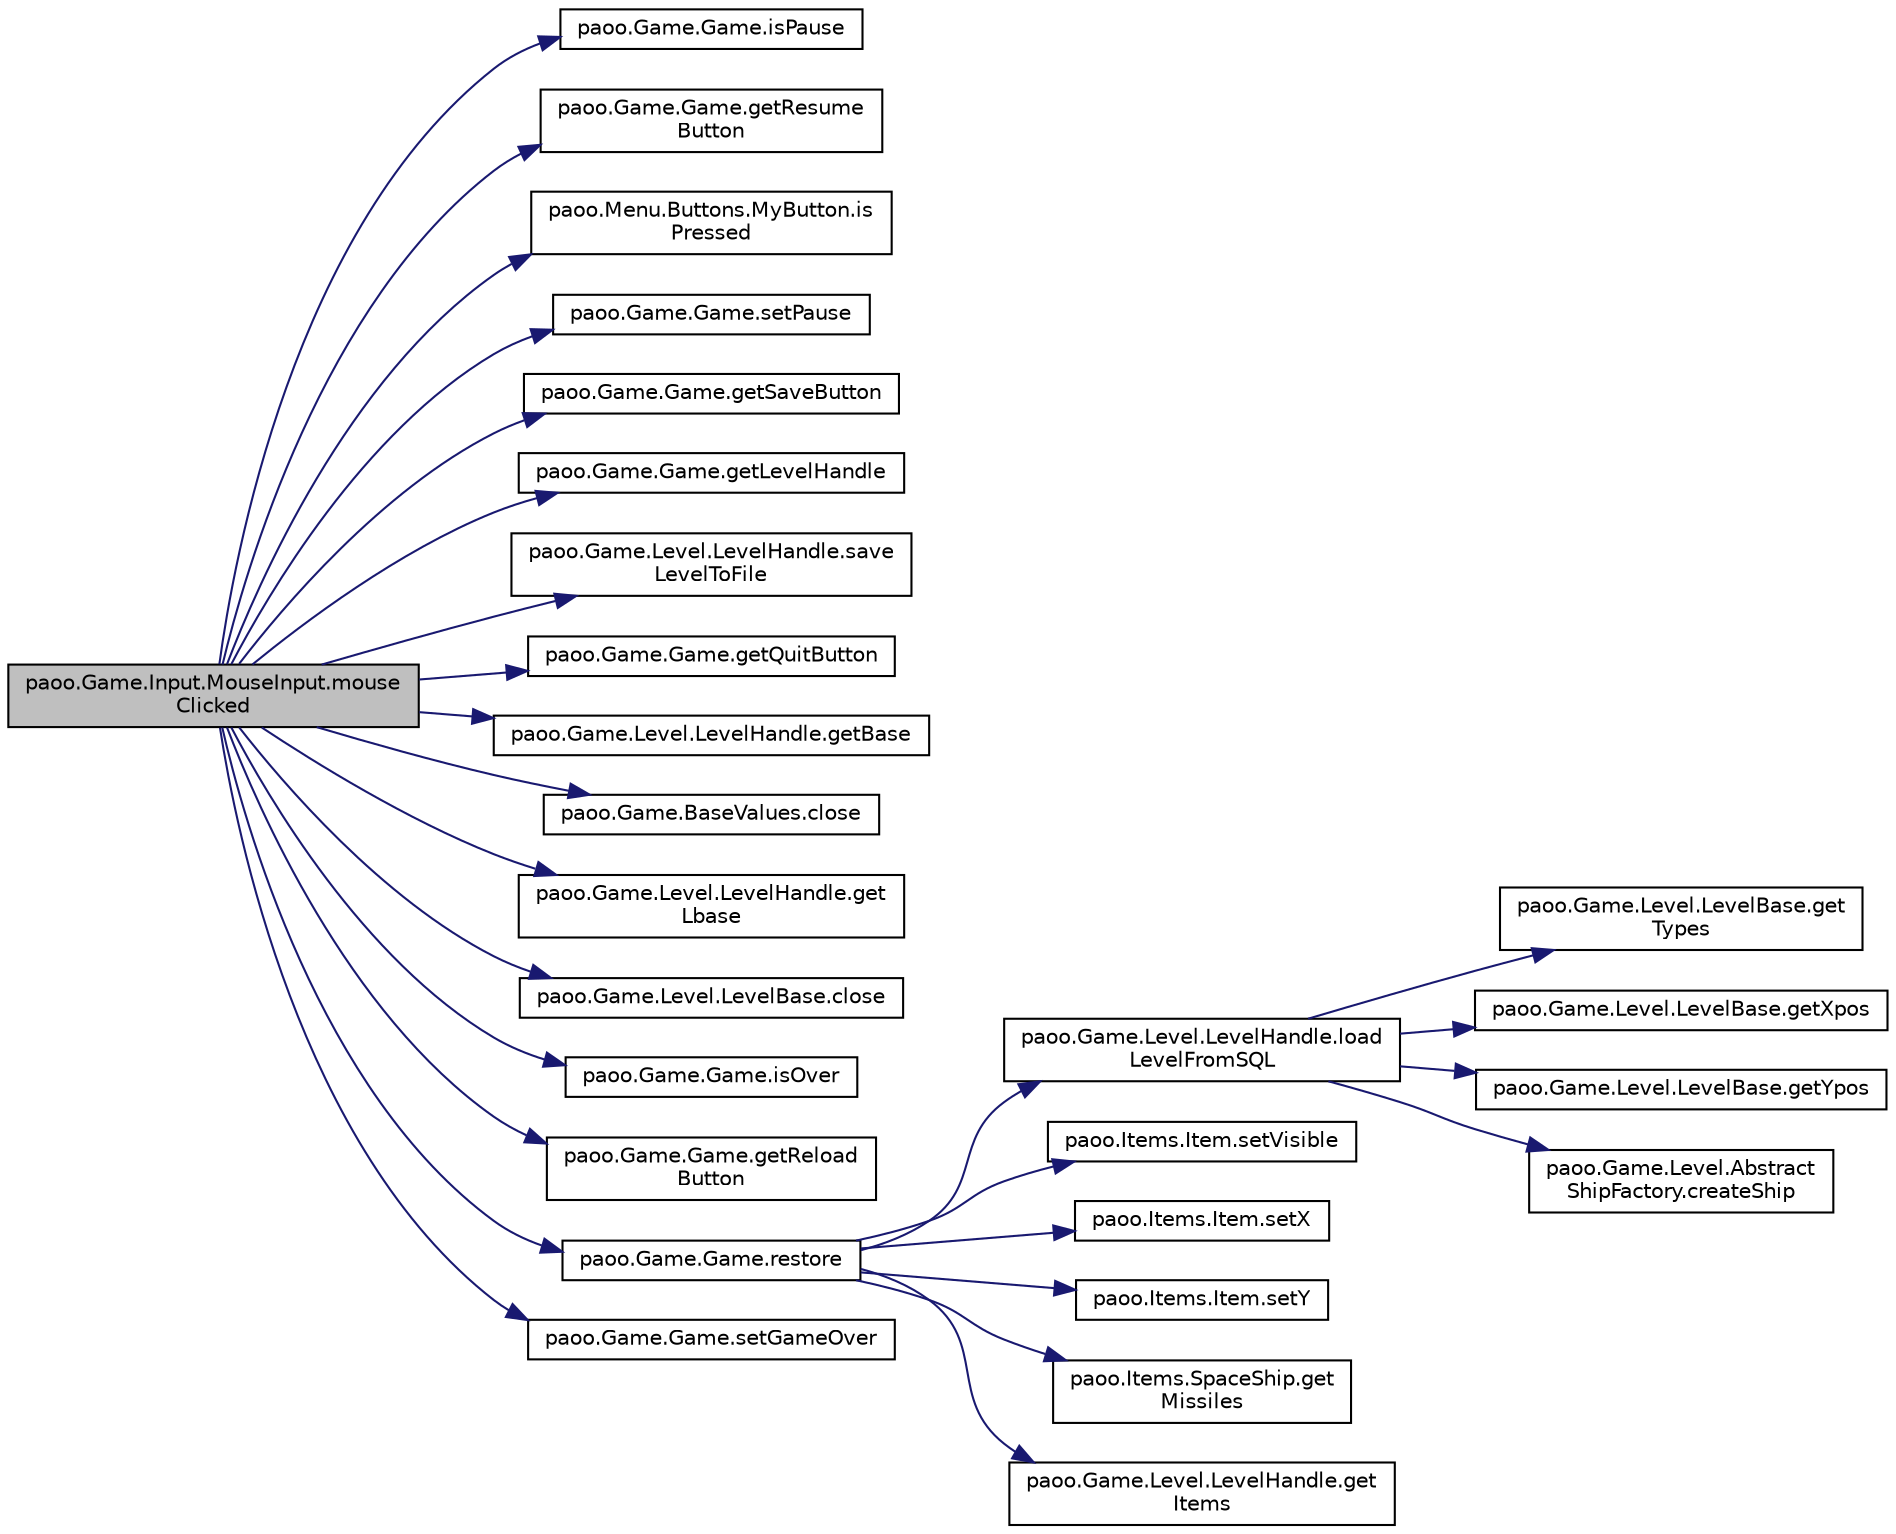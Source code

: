digraph "paoo.Game.Input.MouseInput.mouseClicked"
{
 // LATEX_PDF_SIZE
  edge [fontname="Helvetica",fontsize="10",labelfontname="Helvetica",labelfontsize="10"];
  node [fontname="Helvetica",fontsize="10",shape=record];
  rankdir="LR";
  Node0 [label="paoo.Game.Input.MouseInput.mouse\lClicked",height=0.2,width=0.4,color="black", fillcolor="grey75", style="filled", fontcolor="black",tooltip=" "];
  Node0 -> Node1 [color="midnightblue",fontsize="10",style="solid",fontname="Helvetica"];
  Node1 [label="paoo.Game.Game.isPause",height=0.2,width=0.4,color="black", fillcolor="white", style="filled",URL="$classpaoo_1_1_game_1_1_game.html#a830054934e26ea735ff78cfba3d800b2",tooltip=" "];
  Node0 -> Node2 [color="midnightblue",fontsize="10",style="solid",fontname="Helvetica"];
  Node2 [label="paoo.Game.Game.getResume\lButton",height=0.2,width=0.4,color="black", fillcolor="white", style="filled",URL="$classpaoo_1_1_game_1_1_game.html#a99ba4b8ecb83dfa39ae0721af513d374",tooltip=" "];
  Node0 -> Node3 [color="midnightblue",fontsize="10",style="solid",fontname="Helvetica"];
  Node3 [label="paoo.Menu.Buttons.MyButton.is\lPressed",height=0.2,width=0.4,color="black", fillcolor="white", style="filled",URL="$classpaoo_1_1_menu_1_1_buttons_1_1_my_button.html#aab8724dc0be5ead5bee8751b58f48916",tooltip=" "];
  Node0 -> Node4 [color="midnightblue",fontsize="10",style="solid",fontname="Helvetica"];
  Node4 [label="paoo.Game.Game.setPause",height=0.2,width=0.4,color="black", fillcolor="white", style="filled",URL="$classpaoo_1_1_game_1_1_game.html#a965237e054132599526675bb31204b8f",tooltip=" "];
  Node0 -> Node5 [color="midnightblue",fontsize="10",style="solid",fontname="Helvetica"];
  Node5 [label="paoo.Game.Game.getSaveButton",height=0.2,width=0.4,color="black", fillcolor="white", style="filled",URL="$classpaoo_1_1_game_1_1_game.html#aa9b33b4dbfe3160eec3b560958af8449",tooltip=" "];
  Node0 -> Node6 [color="midnightblue",fontsize="10",style="solid",fontname="Helvetica"];
  Node6 [label="paoo.Game.Game.getLevelHandle",height=0.2,width=0.4,color="black", fillcolor="white", style="filled",URL="$classpaoo_1_1_game_1_1_game.html#a39ae206533ef777588e0d4dd3d283e11",tooltip=" "];
  Node0 -> Node7 [color="midnightblue",fontsize="10",style="solid",fontname="Helvetica"];
  Node7 [label="paoo.Game.Level.LevelHandle.save\lLevelToFile",height=0.2,width=0.4,color="black", fillcolor="white", style="filled",URL="$classpaoo_1_1_game_1_1_level_1_1_level_handle.html#ae72c561b61aae891be491d8290b92dad",tooltip=" "];
  Node0 -> Node8 [color="midnightblue",fontsize="10",style="solid",fontname="Helvetica"];
  Node8 [label="paoo.Game.Game.getQuitButton",height=0.2,width=0.4,color="black", fillcolor="white", style="filled",URL="$classpaoo_1_1_game_1_1_game.html#a5f0d2f8823a9d1c3694957acc8acfd2c",tooltip=" "];
  Node0 -> Node9 [color="midnightblue",fontsize="10",style="solid",fontname="Helvetica"];
  Node9 [label="paoo.Game.Level.LevelHandle.getBase",height=0.2,width=0.4,color="black", fillcolor="white", style="filled",URL="$classpaoo_1_1_game_1_1_level_1_1_level_handle.html#a6961baa71d071dcd54ddd5badd9e90f7",tooltip=" "];
  Node0 -> Node10 [color="midnightblue",fontsize="10",style="solid",fontname="Helvetica"];
  Node10 [label="paoo.Game.BaseValues.close",height=0.2,width=0.4,color="black", fillcolor="white", style="filled",URL="$classpaoo_1_1_game_1_1_base_values.html#a8e1fb0b50932e7232ae1d484d3035d75",tooltip=" "];
  Node0 -> Node11 [color="midnightblue",fontsize="10",style="solid",fontname="Helvetica"];
  Node11 [label="paoo.Game.Level.LevelHandle.get\lLbase",height=0.2,width=0.4,color="black", fillcolor="white", style="filled",URL="$classpaoo_1_1_game_1_1_level_1_1_level_handle.html#a5d13b64c89582e70cfdfebb2b3b9d534",tooltip=" "];
  Node0 -> Node12 [color="midnightblue",fontsize="10",style="solid",fontname="Helvetica"];
  Node12 [label="paoo.Game.Level.LevelBase.close",height=0.2,width=0.4,color="black", fillcolor="white", style="filled",URL="$classpaoo_1_1_game_1_1_level_1_1_level_base.html#ac37fe20e6f183f3f3c07d170b6dd62de",tooltip=" "];
  Node0 -> Node13 [color="midnightblue",fontsize="10",style="solid",fontname="Helvetica"];
  Node13 [label="paoo.Game.Game.isOver",height=0.2,width=0.4,color="black", fillcolor="white", style="filled",URL="$classpaoo_1_1_game_1_1_game.html#a54e7da19895f99dff929df98bbc83a39",tooltip=" "];
  Node0 -> Node14 [color="midnightblue",fontsize="10",style="solid",fontname="Helvetica"];
  Node14 [label="paoo.Game.Game.getReload\lButton",height=0.2,width=0.4,color="black", fillcolor="white", style="filled",URL="$classpaoo_1_1_game_1_1_game.html#ac78012f57516ec693919888496dfa4bf",tooltip=" "];
  Node0 -> Node15 [color="midnightblue",fontsize="10",style="solid",fontname="Helvetica"];
  Node15 [label="paoo.Game.Game.restore",height=0.2,width=0.4,color="black", fillcolor="white", style="filled",URL="$classpaoo_1_1_game_1_1_game.html#a0a2f9dd2d90e1809d4acab5739ce5152",tooltip=" "];
  Node15 -> Node16 [color="midnightblue",fontsize="10",style="solid",fontname="Helvetica"];
  Node16 [label="paoo.Game.Level.LevelHandle.load\lLevelFromSQL",height=0.2,width=0.4,color="black", fillcolor="white", style="filled",URL="$classpaoo_1_1_game_1_1_level_1_1_level_handle.html#a367bfdd068cf3baa5ab0632de3a03401",tooltip=" "];
  Node16 -> Node17 [color="midnightblue",fontsize="10",style="solid",fontname="Helvetica"];
  Node17 [label="paoo.Game.Level.LevelBase.get\lTypes",height=0.2,width=0.4,color="black", fillcolor="white", style="filled",URL="$classpaoo_1_1_game_1_1_level_1_1_level_base.html#ac2cde934abb58bd81b1d14729ec48d3c",tooltip=" "];
  Node16 -> Node18 [color="midnightblue",fontsize="10",style="solid",fontname="Helvetica"];
  Node18 [label="paoo.Game.Level.LevelBase.getXpos",height=0.2,width=0.4,color="black", fillcolor="white", style="filled",URL="$classpaoo_1_1_game_1_1_level_1_1_level_base.html#a193a4d1d30cb319aada767c5b2d03203",tooltip=" "];
  Node16 -> Node19 [color="midnightblue",fontsize="10",style="solid",fontname="Helvetica"];
  Node19 [label="paoo.Game.Level.LevelBase.getYpos",height=0.2,width=0.4,color="black", fillcolor="white", style="filled",URL="$classpaoo_1_1_game_1_1_level_1_1_level_base.html#aa40f0324d66fd9e0258effbf414529d6",tooltip=" "];
  Node16 -> Node20 [color="midnightblue",fontsize="10",style="solid",fontname="Helvetica"];
  Node20 [label="paoo.Game.Level.Abstract\lShipFactory.createShip",height=0.2,width=0.4,color="black", fillcolor="white", style="filled",URL="$classpaoo_1_1_game_1_1_level_1_1_abstract_ship_factory.html#a8cb1e38327a9ce0deb2e53cad78d9082",tooltip=" "];
  Node15 -> Node21 [color="midnightblue",fontsize="10",style="solid",fontname="Helvetica"];
  Node21 [label="paoo.Items.Item.setVisible",height=0.2,width=0.4,color="black", fillcolor="white", style="filled",URL="$classpaoo_1_1_items_1_1_item.html#a8e9c3167c76cc0a0b56b8276f429d0a3",tooltip=" "];
  Node15 -> Node22 [color="midnightblue",fontsize="10",style="solid",fontname="Helvetica"];
  Node22 [label="paoo.Items.Item.setX",height=0.2,width=0.4,color="black", fillcolor="white", style="filled",URL="$classpaoo_1_1_items_1_1_item.html#a61ce25a678554d62ae06f2d46c8ac350",tooltip=" "];
  Node15 -> Node23 [color="midnightblue",fontsize="10",style="solid",fontname="Helvetica"];
  Node23 [label="paoo.Items.Item.setY",height=0.2,width=0.4,color="black", fillcolor="white", style="filled",URL="$classpaoo_1_1_items_1_1_item.html#a1117854dca20c8e69bbd1e85f2d68b24",tooltip=" "];
  Node15 -> Node24 [color="midnightblue",fontsize="10",style="solid",fontname="Helvetica"];
  Node24 [label="paoo.Items.SpaceShip.get\lMissiles",height=0.2,width=0.4,color="black", fillcolor="white", style="filled",URL="$classpaoo_1_1_items_1_1_space_ship.html#a762bbe4e27487b5b57f21136ce615a35",tooltip=" "];
  Node15 -> Node25 [color="midnightblue",fontsize="10",style="solid",fontname="Helvetica"];
  Node25 [label="paoo.Game.Level.LevelHandle.get\lItems",height=0.2,width=0.4,color="black", fillcolor="white", style="filled",URL="$classpaoo_1_1_game_1_1_level_1_1_level_handle.html#a03b5f506ab9cdc3032211b7a02202dbd",tooltip=" "];
  Node0 -> Node26 [color="midnightblue",fontsize="10",style="solid",fontname="Helvetica"];
  Node26 [label="paoo.Game.Game.setGameOver",height=0.2,width=0.4,color="black", fillcolor="white", style="filled",URL="$classpaoo_1_1_game_1_1_game.html#ab508f895867ae45f43d31ebbc6bcf9d5",tooltip=" "];
}
